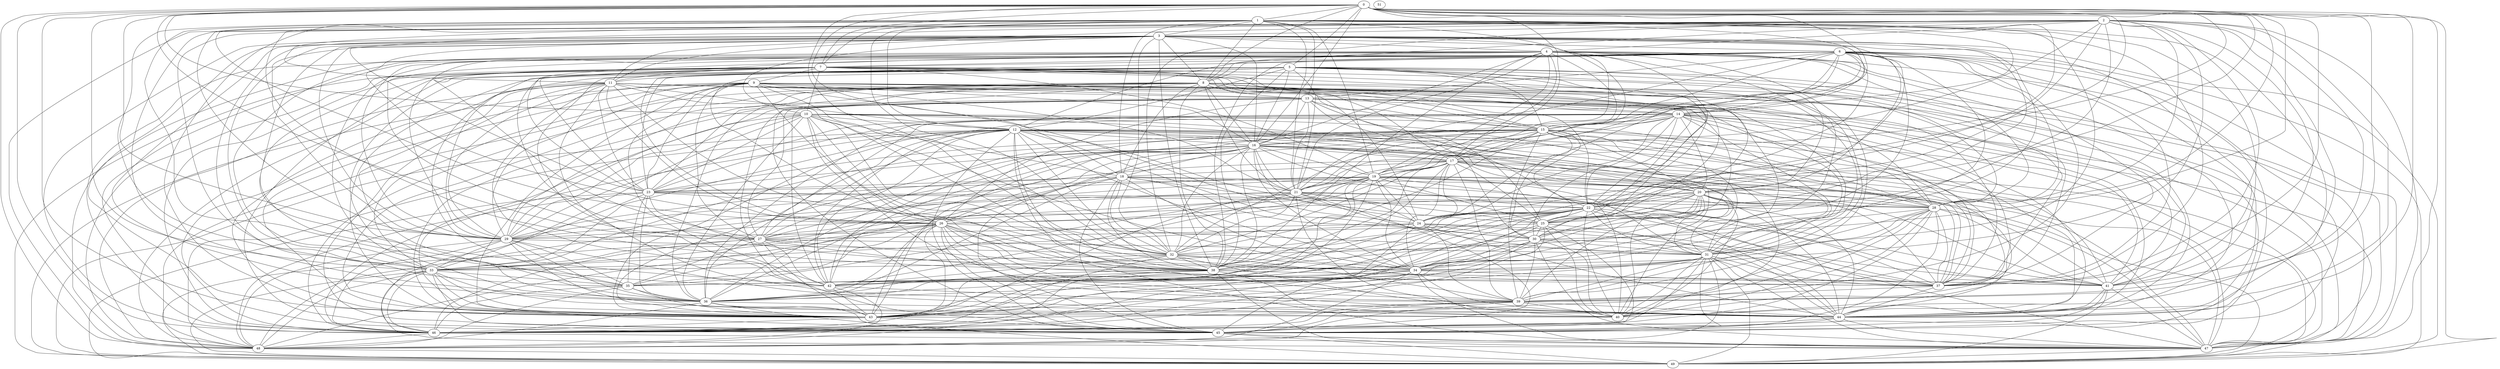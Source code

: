 strict graph {
  0 -- 1
  0 -- 5
  0 -- 7
  0 -- 8
  0 -- 10
  0 -- 15
  0 -- 16
  0 -- 17
  0 -- 18
  0 -- 19
  0 -- 20
  0 -- 24
  0 -- 27
  0 -- 28
  0 -- 29
  0 -- 30
  0 -- 32
  0 -- 33
  0 -- 37
  0 -- 39
  0 -- 44
  0 -- 45
  0 -- 46
  0 -- 47
  0 -- 48
  0 -- 49
  1 -- 3
  1 -- 7
  1 -- 8
  1 -- 11
  1 -- 12
  1 -- 13
  1 -- 14
  1 -- 15
  1 -- 17
  1 -- 18
  1 -- 19
  1 -- 21
  1 -- 22
  1 -- 26
  1 -- 29
  1 -- 31
  1 -- 32
  1 -- 33
  1 -- 37
  1 -- 38
  1 -- 41
  1 -- 42
  1 -- 44
  2 -- 3
  2 -- 4
  2 -- 8
  2 -- 11
  2 -- 21
  2 -- 22
  2 -- 25
  2 -- 28
  2 -- 29
  2 -- 32
  2 -- 33
  2 -- 34
  2 -- 36
  2 -- 37
  2 -- 39
  2 -- 40
  2 -- 41
  2 -- 43
  2 -- 44
  2 -- 47
  2 -- 48
  3 -- 4
  3 -- 6
  3 -- 8
  3 -- 10
  3 -- 11
  3 -- 14
  3 -- 15
  3 -- 16
  3 -- 22
  3 -- 23
  3 -- 25
  3 -- 26
  3 -- 29
  3 -- 30
  3 -- 32
  3 -- 33
  3 -- 35
  3 -- 36
  3 -- 38
  3 -- 41
  3 -- 42
  3 -- 43
  3 -- 46
  3 -- 49
  4 -- 7
  4 -- 12
  4 -- 15
  4 -- 16
  4 -- 17
  4 -- 19
  4 -- 21
  4 -- 22
  4 -- 23
  4 -- 27
  4 -- 28
  4 -- 29
  4 -- 33
  4 -- 34
  4 -- 37
  4 -- 38
  4 -- 39
  4 -- 44
  4 -- 45
  4 -- 46
  5 -- 11
  5 -- 12
  5 -- 15
  5 -- 16
  5 -- 20
  5 -- 21
  5 -- 22
  5 -- 23
  5 -- 26
  5 -- 28
  5 -- 35
  5 -- 36
  5 -- 38
  5 -- 39
  5 -- 42
  5 -- 43
  5 -- 44
  5 -- 45
  5 -- 47
  5 -- 48
  6 -- 7
  6 -- 8
  6 -- 13
  6 -- 14
  6 -- 17
  6 -- 19
  6 -- 20
  6 -- 21
  6 -- 22
  6 -- 24
  6 -- 26
  6 -- 27
  6 -- 28
  6 -- 29
  6 -- 30
  6 -- 34
  6 -- 36
  6 -- 37
  6 -- 38
  6 -- 39
  6 -- 44
  6 -- 45
  6 -- 46
  6 -- 47
  6 -- 48
  6 -- 49
  7 -- 9
  7 -- 10
  7 -- 11
  7 -- 15
  7 -- 17
  7 -- 19
  7 -- 22
  7 -- 23
  7 -- 24
  7 -- 25
  7 -- 27
  7 -- 29
  7 -- 30
  7 -- 31
  7 -- 35
  7 -- 37
  7 -- 45
  7 -- 46
  7 -- 48
  7 -- 49
  8 -- 13
  8 -- 14
  8 -- 15
  8 -- 16
  8 -- 18
  8 -- 21
  8 -- 23
  8 -- 25
  8 -- 29
  8 -- 34
  8 -- 36
  8 -- 37
  8 -- 38
  8 -- 43
  8 -- 45
  8 -- 46
  8 -- 47
  8 -- 48
  9 -- 13
  9 -- 16
  9 -- 21
  9 -- 23
  9 -- 24
  9 -- 27
  9 -- 28
  9 -- 29
  9 -- 31
  9 -- 32
  9 -- 33
  9 -- 37
  9 -- 38
  9 -- 41
  9 -- 42
  9 -- 43
  9 -- 45
  9 -- 46
  9 -- 47
  9 -- 49
  10 -- 12
  10 -- 18
  10 -- 20
  10 -- 23
  10 -- 26
  10 -- 28
  10 -- 29
  10 -- 31
  10 -- 32
  10 -- 33
  10 -- 34
  10 -- 36
  10 -- 38
  10 -- 39
  10 -- 40
  10 -- 43
  11 -- 12
  11 -- 13
  11 -- 15
  11 -- 23
  11 -- 25
  11 -- 26
  11 -- 29
  11 -- 32
  11 -- 34
  11 -- 36
  11 -- 38
  11 -- 39
  11 -- 41
  11 -- 42
  11 -- 43
  11 -- 45
  11 -- 48
  12 -- 16
  12 -- 17
  12 -- 20
  12 -- 22
  12 -- 27
  12 -- 30
  12 -- 31
  12 -- 32
  12 -- 33
  12 -- 34
  12 -- 36
  12 -- 38
  12 -- 39
  12 -- 40
  12 -- 41
  12 -- 42
  12 -- 43
  12 -- 44
  12 -- 45
  12 -- 46
  12 -- 47
  12 -- 48
  12 -- 49
  13 -- 14
  13 -- 15
  13 -- 16
  13 -- 21
  13 -- 22
  13 -- 25
  13 -- 26
  13 -- 27
  13 -- 29
  13 -- 30
  13 -- 31
  13 -- 42
  13 -- 43
  13 -- 44
  13 -- 45
  13 -- 47
  14 -- 15
  14 -- 16
  14 -- 19
  14 -- 20
  14 -- 22
  14 -- 23
  14 -- 24
  14 -- 27
  14 -- 28
  14 -- 29
  14 -- 30
  14 -- 31
  14 -- 32
  14 -- 36
  14 -- 37
  14 -- 40
  14 -- 41
  14 -- 42
  14 -- 44
  14 -- 49
  15 -- 16
  15 -- 17
  15 -- 20
  15 -- 21
  15 -- 23
  15 -- 25
  15 -- 26
  15 -- 28
  15 -- 30
  15 -- 31
  15 -- 32
  15 -- 33
  15 -- 36
  15 -- 37
  15 -- 39
  15 -- 40
  15 -- 42
  15 -- 43
  15 -- 44
  15 -- 47
  16 -- 17
  16 -- 18
  16 -- 19
  16 -- 20
  16 -- 21
  16 -- 22
  16 -- 23
  16 -- 24
  16 -- 26
  16 -- 27
  16 -- 28
  16 -- 32
  16 -- 34
  16 -- 36
  16 -- 37
  16 -- 38
  16 -- 40
  16 -- 42
  16 -- 43
  16 -- 45
  17 -- 18
  17 -- 19
  17 -- 21
  17 -- 24
  17 -- 25
  17 -- 26
  17 -- 27
  17 -- 28
  17 -- 32
  17 -- 34
  17 -- 37
  17 -- 38
  17 -- 39
  17 -- 42
  17 -- 47
  17 -- 49
  18 -- 21
  18 -- 23
  18 -- 25
  18 -- 29
  18 -- 30
  18 -- 32
  18 -- 34
  18 -- 36
  18 -- 38
  18 -- 43
  18 -- 44
  18 -- 45
  18 -- 47
  19 -- 20
  19 -- 21
  19 -- 23
  19 -- 24
  19 -- 25
  19 -- 26
  19 -- 28
  19 -- 29
  19 -- 31
  19 -- 33
  19 -- 34
  19 -- 35
  19 -- 36
  19 -- 38
  19 -- 40
  19 -- 41
  19 -- 43
  19 -- 44
  19 -- 48
  20 -- 22
  20 -- 24
  20 -- 25
  20 -- 29
  20 -- 30
  20 -- 31
  20 -- 34
  20 -- 35
  20 -- 37
  20 -- 39
  20 -- 40
  20 -- 41
  20 -- 44
  20 -- 49
  21 -- 24
  21 -- 25
  21 -- 27
  21 -- 28
  21 -- 29
  21 -- 31
  21 -- 32
  21 -- 35
  21 -- 37
  21 -- 40
  21 -- 42
  21 -- 45
  21 -- 46
  22 -- 24
  22 -- 25
  22 -- 31
  22 -- 32
  22 -- 33
  22 -- 34
  22 -- 35
  22 -- 36
  22 -- 37
  22 -- 38
  22 -- 40
  22 -- 41
  22 -- 43
  22 -- 46
  22 -- 47
  23 -- 28
  23 -- 34
  23 -- 35
  23 -- 36
  23 -- 38
  23 -- 41
  23 -- 46
  23 -- 48
  23 -- 49
  24 -- 29
  24 -- 30
  24 -- 33
  24 -- 35
  24 -- 37
  24 -- 39
  24 -- 41
  24 -- 44
  24 -- 48
  25 -- 27
  25 -- 30
  25 -- 34
  25 -- 40
  25 -- 43
  25 -- 44
  25 -- 45
  25 -- 46
  26 -- 27
  26 -- 31
  26 -- 33
  26 -- 34
  26 -- 35
  26 -- 36
  26 -- 37
  26 -- 38
  26 -- 39
  26 -- 43
  26 -- 44
  26 -- 45
  26 -- 47
  26 -- 48
  27 -- 31
  27 -- 34
  27 -- 35
  27 -- 41
  27 -- 42
  27 -- 43
  27 -- 46
  27 -- 49
  28 -- 31
  28 -- 32
  28 -- 37
  28 -- 38
  28 -- 39
  28 -- 40
  28 -- 41
  28 -- 43
  28 -- 45
  28 -- 46
  28 -- 47
  29 -- 32
  29 -- 33
  29 -- 35
  29 -- 36
  29 -- 40
  29 -- 44
  29 -- 46
  29 -- 48
  30 -- 31
  30 -- 37
  30 -- 38
  30 -- 39
  30 -- 40
  30 -- 42
  30 -- 43
  30 -- 46
  30 -- 47
  31 -- 34
  31 -- 36
  31 -- 37
  31 -- 39
  31 -- 40
  31 -- 43
  31 -- 44
  31 -- 45
  31 -- 46
  31 -- 47
  31 -- 48
  31 -- 49
  32 -- 33
  32 -- 37
  32 -- 38
  32 -- 39
  32 -- 42
  32 -- 44
  32 -- 46
  33 -- 35
  33 -- 40
  33 -- 43
  33 -- 44
  33 -- 45
  33 -- 46
  33 -- 47
  33 -- 48
  33 -- 49
  34 -- 35
  34 -- 36
  34 -- 37
  34 -- 43
  34 -- 44
  34 -- 45
  34 -- 47
  34 -- 48
  35 -- 36
  35 -- 43
  35 -- 46
  35 -- 48
  36 -- 40
  36 -- 43
  36 -- 45
  36 -- 48
  36 -- 49
  37 -- 39
  37 -- 44
  38 -- 40
  38 -- 41
  38 -- 42
  38 -- 43
  38 -- 46
  38 -- 47
  39 -- 40
  39 -- 43
  39 -- 44
  39 -- 45
  39 -- 46
  39 -- 48
  41 -- 44
  41 -- 45
  41 -- 47
  41 -- 49
  42 -- 43
  42 -- 44
  42 -- 48
  43 -- 45
  43 -- 46
  44 -- 45
  44 -- 46
  44 -- 47
  45 -- 47
  45 -- 49
  46 -- 47
  46 -- 48
  47 -- 49
  48 -- 49
  51
}